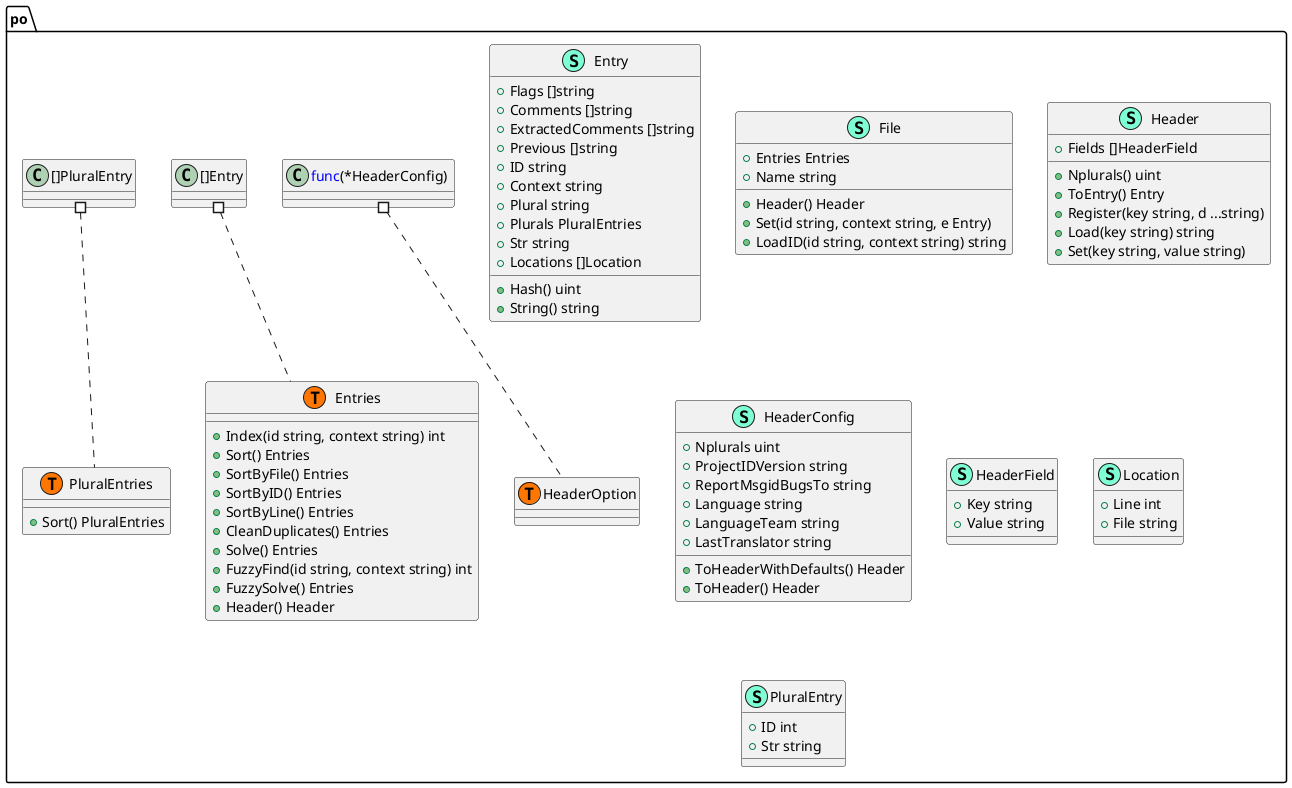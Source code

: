 @startuml
namespace po {
    class Entries << (S,Aquamarine) >> {
        + Index(id string, context string) int
        + Sort() Entries
        + SortByFile() Entries
        + SortByID() Entries
        + SortByLine() Entries
        + CleanDuplicates() Entries
        + Solve() Entries
        + FuzzyFind(id string, context string) int
        + FuzzySolve() Entries
        + Header() Header

    }
    class Entry << (S,Aquamarine) >> {
        + Flags []string
        + Comments []string
        + ExtractedComments []string
        + Previous []string
        + ID string
        + Context string
        + Plural string
        + Plurals PluralEntries
        + Str string
        + Locations []Location

        + Hash() uint
        + String() string

    }
    class File << (S,Aquamarine) >> {
        + Entries Entries
        + Name string

        + Header() Header
        + Set(id string, context string, e Entry) 
        + LoadID(id string, context string) string

    }
    class Header << (S,Aquamarine) >> {
        + Fields []HeaderField

        + Nplurals() uint
        + ToEntry() Entry
        + Register(key string, d ...string) 
        + Load(key string) string
        + Set(key string, value string) 

    }
    class HeaderConfig << (S,Aquamarine) >> {
        + Nplurals uint
        + ProjectIDVersion string
        + ReportMsgidBugsTo string
        + Language string
        + LanguageTeam string
        + LastTranslator string

        + ToHeaderWithDefaults() Header
        + ToHeader() Header

    }
    class HeaderField << (S,Aquamarine) >> {
        + Key string
        + Value string

    }
    class Location << (S,Aquamarine) >> {
        + Line int
        + File string

    }
    class PluralEntries << (S,Aquamarine) >> {
        + Sort() PluralEntries

    }
    class PluralEntry << (S,Aquamarine) >> {
        + ID int
        + Str string

    }
    class po.Entries << (T, #FF7700) >>  {
    }
    class po.HeaderOption << (T, #FF7700) >>  {
    }
    class po.PluralEntries << (T, #FF7700) >>  {
    }
}


"po.<font color=blue>func</font>(*HeaderConfig) " #.. "po.HeaderOption"
"po.[]Entry" #.. "po.Entries"
"po.[]PluralEntry" #.. "po.PluralEntries"
@enduml
